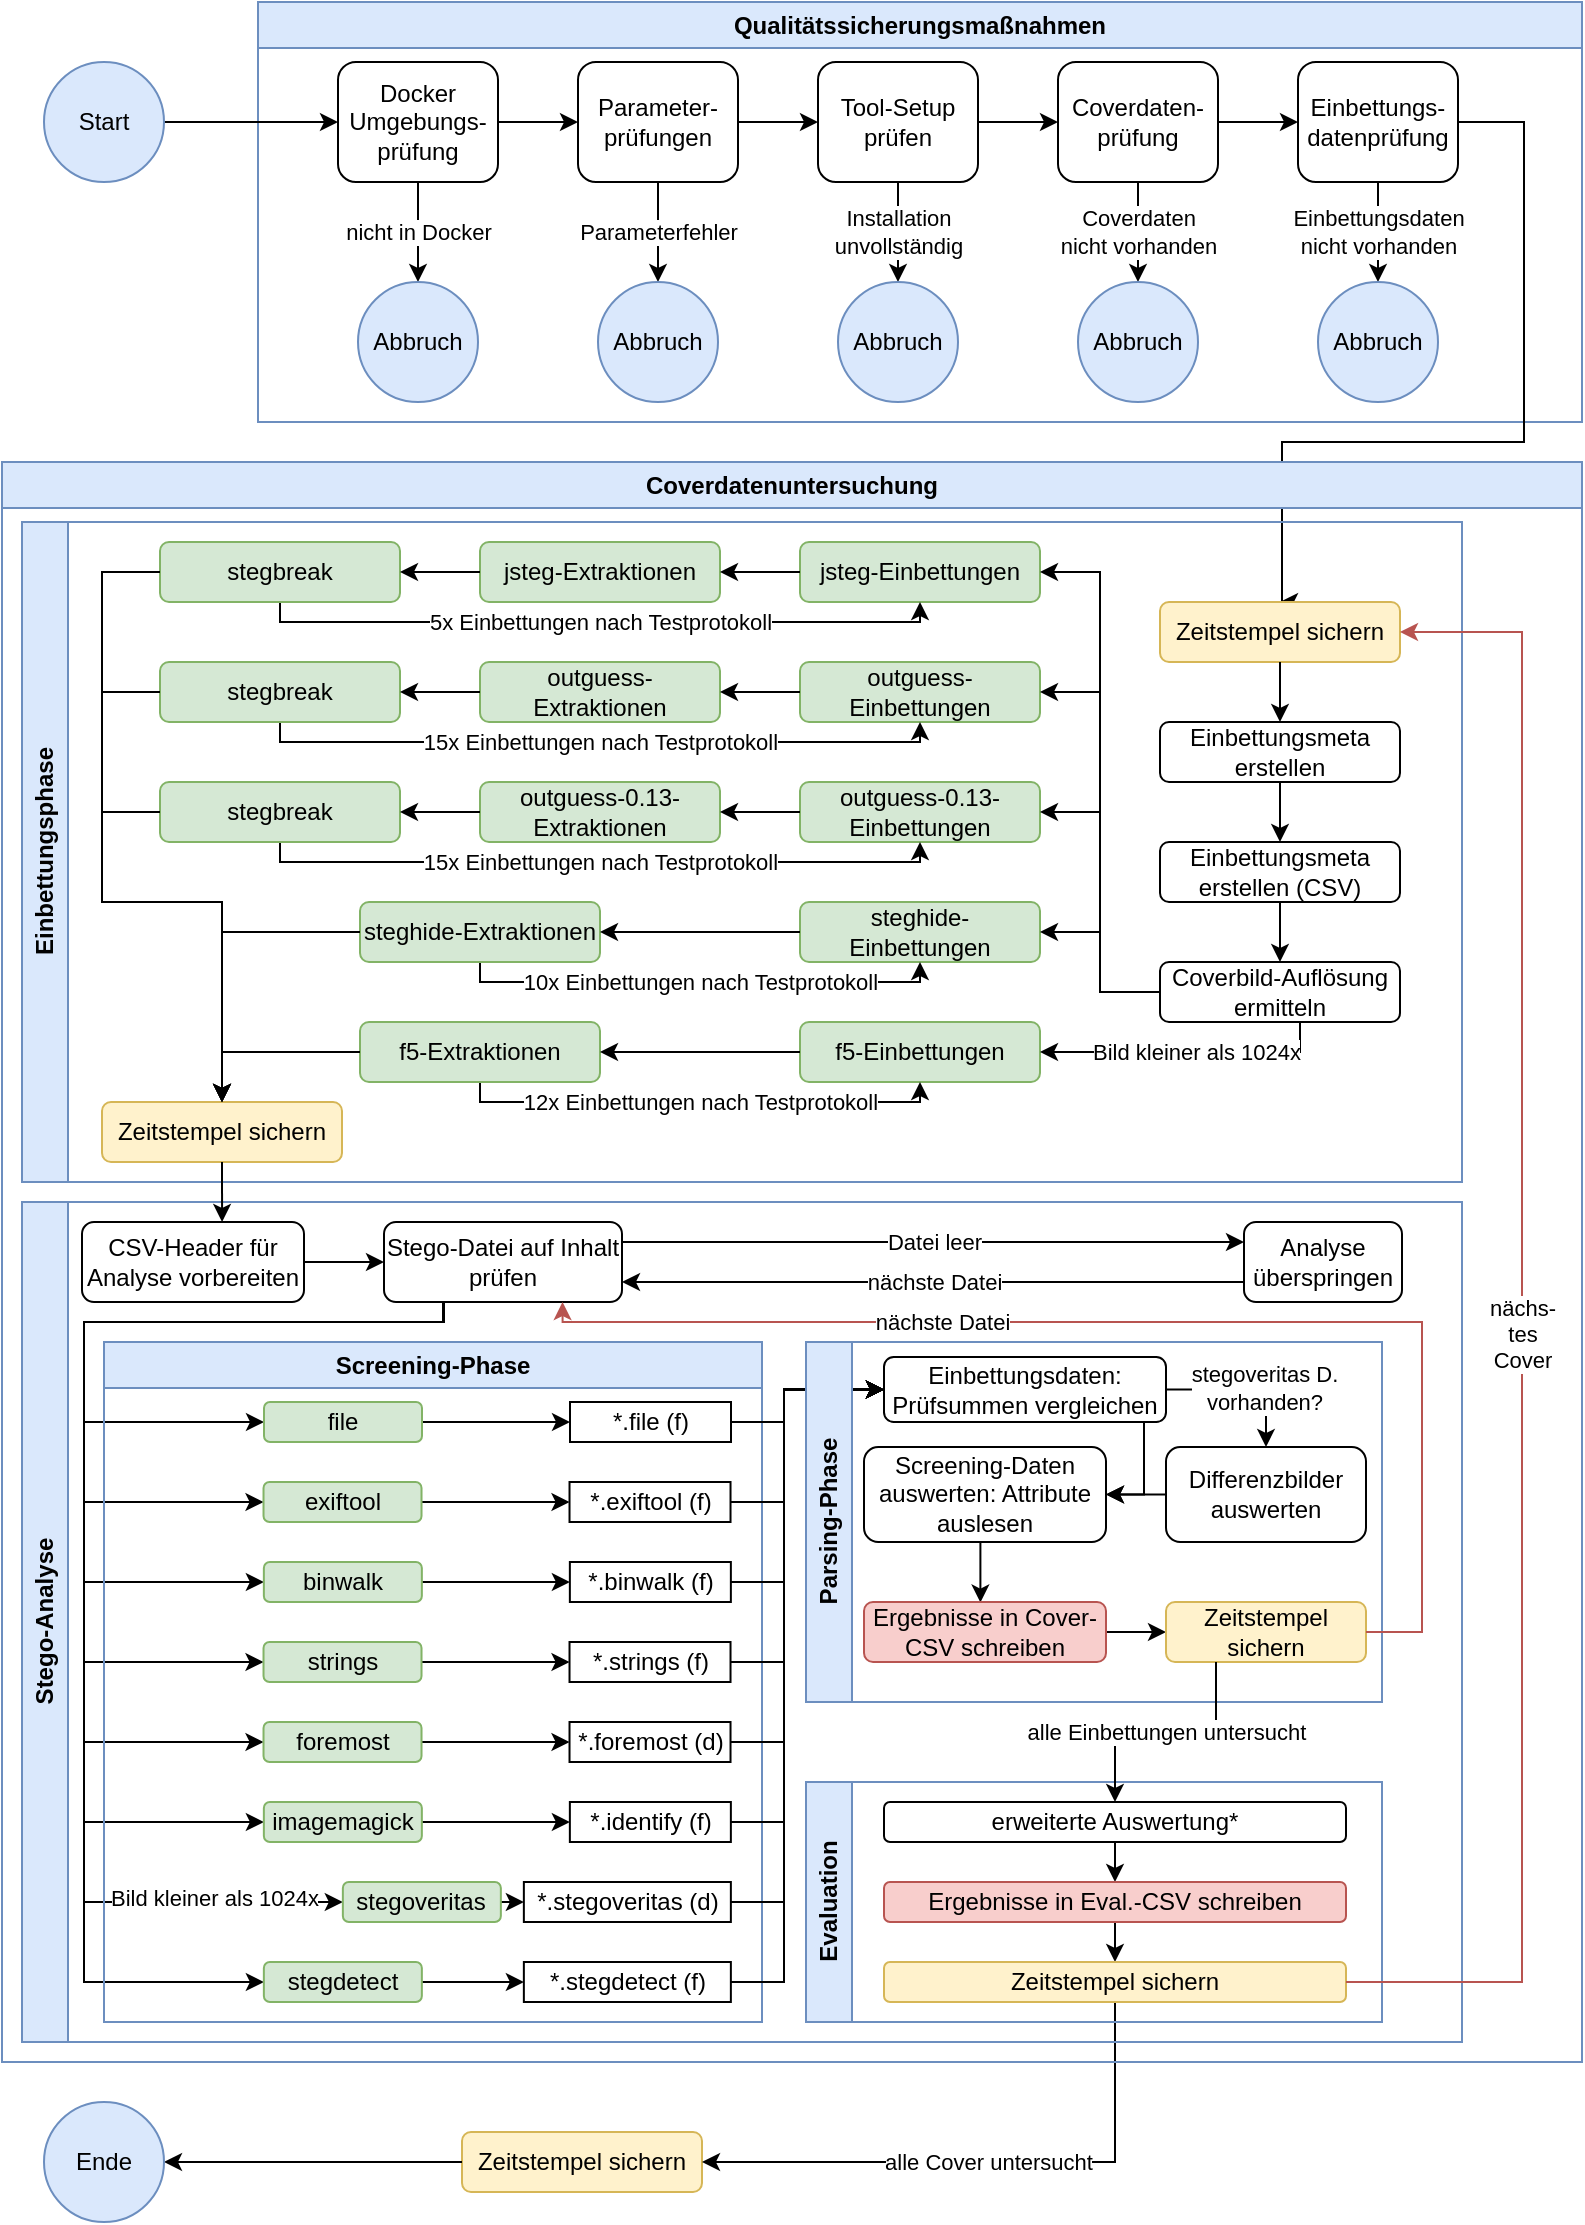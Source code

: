 <mxfile version="20.6.0" type="github">
  <diagram id="C5RBs43oDa-KdzZeNtuy" name="Page-1">
    <mxGraphModel dx="1139" dy="918" grid="1" gridSize="10" guides="1" tooltips="1" connect="1" arrows="1" fold="1" page="1" pageScale="1" pageWidth="827" pageHeight="1169" math="0" shadow="0">
      <root>
        <mxCell id="WIyWlLk6GJQsqaUBKTNV-0" />
        <mxCell id="WIyWlLk6GJQsqaUBKTNV-1" parent="WIyWlLk6GJQsqaUBKTNV-0" />
        <mxCell id="hyNuw_h5IcWthA8tWcbj-4" value="Qualitätssicherungsmaßnahmen" style="swimlane;whiteSpace=wrap;html=1;labelBackgroundColor=none;fillColor=#dae8fc;strokeColor=#6c8ebf;" parent="WIyWlLk6GJQsqaUBKTNV-1" vertex="1">
          <mxGeometry x="147" y="20" width="662" height="210" as="geometry" />
        </mxCell>
        <mxCell id="hyNuw_h5IcWthA8tWcbj-13" style="edgeStyle=orthogonalEdgeStyle;rounded=0;orthogonalLoop=1;jettySize=auto;html=1;exitX=1;exitY=0.5;exitDx=0;exitDy=0;entryX=0;entryY=0.5;entryDx=0;entryDy=0;" parent="hyNuw_h5IcWthA8tWcbj-4" source="hyNuw_h5IcWthA8tWcbj-6" target="hyNuw_h5IcWthA8tWcbj-7" edge="1">
          <mxGeometry relative="1" as="geometry" />
        </mxCell>
        <mxCell id="hyNuw_h5IcWthA8tWcbj-23" value="nicht in Docker" style="edgeStyle=orthogonalEdgeStyle;rounded=0;orthogonalLoop=1;jettySize=auto;html=1;exitX=0.5;exitY=1;exitDx=0;exitDy=0;entryX=0.5;entryY=0;entryDx=0;entryDy=0;" parent="hyNuw_h5IcWthA8tWcbj-4" source="hyNuw_h5IcWthA8tWcbj-6" target="hyNuw_h5IcWthA8tWcbj-17" edge="1">
          <mxGeometry relative="1" as="geometry" />
        </mxCell>
        <mxCell id="hyNuw_h5IcWthA8tWcbj-6" value="&lt;div&gt;Docker&lt;/div&gt;&lt;div&gt;Umgebungs-prüfung&lt;/div&gt;" style="rounded=1;whiteSpace=wrap;html=1;labelBackgroundColor=none;" parent="hyNuw_h5IcWthA8tWcbj-4" vertex="1">
          <mxGeometry x="40" y="30" width="80" height="60" as="geometry" />
        </mxCell>
        <mxCell id="hyNuw_h5IcWthA8tWcbj-14" style="edgeStyle=orthogonalEdgeStyle;rounded=0;orthogonalLoop=1;jettySize=auto;html=1;exitX=1;exitY=0.5;exitDx=0;exitDy=0;entryX=0;entryY=0.5;entryDx=0;entryDy=0;" parent="hyNuw_h5IcWthA8tWcbj-4" source="hyNuw_h5IcWthA8tWcbj-7" target="hyNuw_h5IcWthA8tWcbj-8" edge="1">
          <mxGeometry relative="1" as="geometry" />
        </mxCell>
        <mxCell id="hyNuw_h5IcWthA8tWcbj-24" value="Parameterfehler" style="edgeStyle=orthogonalEdgeStyle;rounded=0;orthogonalLoop=1;jettySize=auto;html=1;exitX=0.5;exitY=1;exitDx=0;exitDy=0;entryX=0.5;entryY=0;entryDx=0;entryDy=0;" parent="hyNuw_h5IcWthA8tWcbj-4" source="hyNuw_h5IcWthA8tWcbj-7" target="hyNuw_h5IcWthA8tWcbj-18" edge="1">
          <mxGeometry relative="1" as="geometry" />
        </mxCell>
        <mxCell id="hyNuw_h5IcWthA8tWcbj-7" value="&lt;div&gt;Parameter-&lt;/div&gt;&lt;div&gt;prüfungen&lt;br&gt;&lt;/div&gt;" style="rounded=1;whiteSpace=wrap;html=1;labelBackgroundColor=none;" parent="hyNuw_h5IcWthA8tWcbj-4" vertex="1">
          <mxGeometry x="160" y="30" width="80" height="60" as="geometry" />
        </mxCell>
        <mxCell id="hyNuw_h5IcWthA8tWcbj-15" style="edgeStyle=orthogonalEdgeStyle;rounded=0;orthogonalLoop=1;jettySize=auto;html=1;exitX=1;exitY=0.5;exitDx=0;exitDy=0;entryX=0;entryY=0.5;entryDx=0;entryDy=0;" parent="hyNuw_h5IcWthA8tWcbj-4" source="hyNuw_h5IcWthA8tWcbj-8" target="hyNuw_h5IcWthA8tWcbj-10" edge="1">
          <mxGeometry relative="1" as="geometry" />
        </mxCell>
        <mxCell id="hyNuw_h5IcWthA8tWcbj-25" value="&lt;div&gt;Installation&lt;/div&gt;&lt;div&gt;unvollständig&lt;/div&gt;" style="edgeStyle=orthogonalEdgeStyle;rounded=0;orthogonalLoop=1;jettySize=auto;html=1;exitX=0.5;exitY=1;exitDx=0;exitDy=0;entryX=0.5;entryY=0;entryDx=0;entryDy=0;" parent="hyNuw_h5IcWthA8tWcbj-4" source="hyNuw_h5IcWthA8tWcbj-8" target="hyNuw_h5IcWthA8tWcbj-19" edge="1">
          <mxGeometry relative="1" as="geometry" />
        </mxCell>
        <mxCell id="hyNuw_h5IcWthA8tWcbj-8" value="&lt;div&gt;Tool-Setup&lt;/div&gt;&lt;div&gt;prüfen&lt;br&gt;&lt;/div&gt;" style="rounded=1;whiteSpace=wrap;html=1;labelBackgroundColor=none;" parent="hyNuw_h5IcWthA8tWcbj-4" vertex="1">
          <mxGeometry x="280" y="30" width="80" height="60" as="geometry" />
        </mxCell>
        <mxCell id="hyNuw_h5IcWthA8tWcbj-16" style="edgeStyle=orthogonalEdgeStyle;rounded=0;orthogonalLoop=1;jettySize=auto;html=1;exitX=1;exitY=0.5;exitDx=0;exitDy=0;entryX=0;entryY=0.5;entryDx=0;entryDy=0;" parent="hyNuw_h5IcWthA8tWcbj-4" source="hyNuw_h5IcWthA8tWcbj-10" target="hyNuw_h5IcWthA8tWcbj-12" edge="1">
          <mxGeometry relative="1" as="geometry" />
        </mxCell>
        <mxCell id="hyNuw_h5IcWthA8tWcbj-26" value="&lt;div&gt;Coverdaten&lt;/div&gt;&lt;div&gt;nicht vorhanden&lt;/div&gt;" style="edgeStyle=orthogonalEdgeStyle;rounded=0;orthogonalLoop=1;jettySize=auto;html=1;exitX=0.5;exitY=1;exitDx=0;exitDy=0;" parent="hyNuw_h5IcWthA8tWcbj-4" source="hyNuw_h5IcWthA8tWcbj-10" target="hyNuw_h5IcWthA8tWcbj-20" edge="1">
          <mxGeometry relative="1" as="geometry" />
        </mxCell>
        <mxCell id="hyNuw_h5IcWthA8tWcbj-10" value="Coverdaten-prüfung" style="rounded=1;whiteSpace=wrap;html=1;labelBackgroundColor=none;" parent="hyNuw_h5IcWthA8tWcbj-4" vertex="1">
          <mxGeometry x="400" y="30" width="80" height="60" as="geometry" />
        </mxCell>
        <mxCell id="hyNuw_h5IcWthA8tWcbj-27" value="&lt;div&gt;Einbettungsdaten&lt;/div&gt;&lt;div&gt;nicht vorhanden&lt;br&gt;&lt;/div&gt;" style="edgeStyle=orthogonalEdgeStyle;rounded=0;orthogonalLoop=1;jettySize=auto;html=1;exitX=0.5;exitY=1;exitDx=0;exitDy=0;" parent="hyNuw_h5IcWthA8tWcbj-4" source="hyNuw_h5IcWthA8tWcbj-12" target="hyNuw_h5IcWthA8tWcbj-22" edge="1">
          <mxGeometry relative="1" as="geometry" />
        </mxCell>
        <mxCell id="hyNuw_h5IcWthA8tWcbj-12" value="Einbettungs-datenprüfung" style="rounded=1;whiteSpace=wrap;html=1;labelBackgroundColor=none;" parent="hyNuw_h5IcWthA8tWcbj-4" vertex="1">
          <mxGeometry x="520" y="30" width="80" height="60" as="geometry" />
        </mxCell>
        <mxCell id="hyNuw_h5IcWthA8tWcbj-17" value="Abbruch" style="ellipse;whiteSpace=wrap;html=1;aspect=fixed;labelBackgroundColor=none;fillColor=#dae8fc;strokeColor=#6c8ebf;" parent="hyNuw_h5IcWthA8tWcbj-4" vertex="1">
          <mxGeometry x="50" y="140" width="60" height="60" as="geometry" />
        </mxCell>
        <mxCell id="hyNuw_h5IcWthA8tWcbj-18" value="Abbruch" style="ellipse;whiteSpace=wrap;html=1;aspect=fixed;labelBackgroundColor=none;fillColor=#dae8fc;strokeColor=#6c8ebf;" parent="hyNuw_h5IcWthA8tWcbj-4" vertex="1">
          <mxGeometry x="170" y="140" width="60" height="60" as="geometry" />
        </mxCell>
        <mxCell id="hyNuw_h5IcWthA8tWcbj-19" value="Abbruch" style="ellipse;whiteSpace=wrap;html=1;aspect=fixed;labelBackgroundColor=none;fillColor=#dae8fc;strokeColor=#6c8ebf;" parent="hyNuw_h5IcWthA8tWcbj-4" vertex="1">
          <mxGeometry x="290" y="140" width="60" height="60" as="geometry" />
        </mxCell>
        <mxCell id="hyNuw_h5IcWthA8tWcbj-20" value="Abbruch" style="ellipse;whiteSpace=wrap;html=1;aspect=fixed;labelBackgroundColor=none;fillColor=#dae8fc;strokeColor=#6c8ebf;" parent="hyNuw_h5IcWthA8tWcbj-4" vertex="1">
          <mxGeometry x="410" y="140" width="60" height="60" as="geometry" />
        </mxCell>
        <mxCell id="hyNuw_h5IcWthA8tWcbj-22" value="Abbruch" style="ellipse;whiteSpace=wrap;html=1;aspect=fixed;labelBackgroundColor=none;fillColor=#dae8fc;strokeColor=#6c8ebf;" parent="hyNuw_h5IcWthA8tWcbj-4" vertex="1">
          <mxGeometry x="530" y="140" width="60" height="60" as="geometry" />
        </mxCell>
        <mxCell id="hyNuw_h5IcWthA8tWcbj-21" style="edgeStyle=orthogonalEdgeStyle;rounded=0;orthogonalLoop=1;jettySize=auto;html=1;exitX=1;exitY=0.5;exitDx=0;exitDy=0;" parent="WIyWlLk6GJQsqaUBKTNV-1" source="hyNuw_h5IcWthA8tWcbj-5" target="hyNuw_h5IcWthA8tWcbj-6" edge="1">
          <mxGeometry relative="1" as="geometry" />
        </mxCell>
        <mxCell id="hyNuw_h5IcWthA8tWcbj-5" value="Start" style="ellipse;whiteSpace=wrap;html=1;aspect=fixed;labelBackgroundColor=none;fillColor=#dae8fc;strokeColor=#6c8ebf;" parent="WIyWlLk6GJQsqaUBKTNV-1" vertex="1">
          <mxGeometry x="40" y="50" width="60" height="60" as="geometry" />
        </mxCell>
        <mxCell id="hyNuw_h5IcWthA8tWcbj-198" style="edgeStyle=orthogonalEdgeStyle;rounded=0;orthogonalLoop=1;jettySize=auto;html=1;exitX=1;exitY=0.5;exitDx=0;exitDy=0;entryX=0.5;entryY=0;entryDx=0;entryDy=0;" parent="WIyWlLk6GJQsqaUBKTNV-1" source="hyNuw_h5IcWthA8tWcbj-12" target="hyNuw_h5IcWthA8tWcbj-61" edge="1">
          <mxGeometry relative="1" as="geometry">
            <Array as="points">
              <mxPoint x="780" y="80" />
              <mxPoint x="780" y="240" />
              <mxPoint x="659" y="240" />
              <mxPoint x="659" y="320" />
            </Array>
          </mxGeometry>
        </mxCell>
        <mxCell id="WewTrEesmVj5u4PLalwO-15" value="Zeitstempel sichern" style="rounded=1;whiteSpace=wrap;html=1;labelBackgroundColor=none;fillColor=#fff2cc;strokeColor=#d6b656;" parent="WIyWlLk6GJQsqaUBKTNV-1" vertex="1">
          <mxGeometry x="249" y="1085" width="120" height="30" as="geometry" />
        </mxCell>
        <mxCell id="WewTrEesmVj5u4PLalwO-6" value="alle Cover untersucht" style="edgeStyle=orthogonalEdgeStyle;rounded=0;orthogonalLoop=1;jettySize=auto;html=1;exitX=0.5;exitY=1;exitDx=0;exitDy=0;entryX=1;entryY=0.5;entryDx=0;entryDy=0;" parent="WIyWlLk6GJQsqaUBKTNV-1" source="WewTrEesmVj5u4PLalwO-19" target="WewTrEesmVj5u4PLalwO-15" edge="1">
          <mxGeometry relative="1" as="geometry">
            <mxPoint x="669" y="1080" as="targetPoint" />
          </mxGeometry>
        </mxCell>
        <mxCell id="WewTrEesmVj5u4PLalwO-18" style="edgeStyle=orthogonalEdgeStyle;rounded=0;orthogonalLoop=1;jettySize=auto;html=1;exitX=0;exitY=0.5;exitDx=0;exitDy=0;entryX=1;entryY=0.5;entryDx=0;entryDy=0;" parent="WIyWlLk6GJQsqaUBKTNV-1" source="WewTrEesmVj5u4PLalwO-15" target="WewTrEesmVj5u4PLalwO-14" edge="1">
          <mxGeometry relative="1" as="geometry" />
        </mxCell>
        <mxCell id="WewTrEesmVj5u4PLalwO-14" value="Ende" style="ellipse;whiteSpace=wrap;html=1;aspect=fixed;labelBackgroundColor=none;fillColor=#dae8fc;strokeColor=#6c8ebf;" parent="WIyWlLk6GJQsqaUBKTNV-1" vertex="1">
          <mxGeometry x="40" y="1070" width="60" height="60" as="geometry" />
        </mxCell>
        <mxCell id="vXFPKHHiwN_5Qlb1fXxH-2" value="Coverdatenuntersuchung" style="swimlane;whiteSpace=wrap;html=1;fillColor=#dae8fc;strokeColor=#6c8ebf;" vertex="1" parent="WIyWlLk6GJQsqaUBKTNV-1">
          <mxGeometry x="19" y="250" width="790" height="800" as="geometry" />
        </mxCell>
        <mxCell id="hyNuw_h5IcWthA8tWcbj-108" value="Stego-Analyse" style="swimlane;horizontal=0;whiteSpace=wrap;html=1;labelBackgroundColor=none;startSize=23;fillColor=#dae8fc;strokeColor=#6c8ebf;" parent="vXFPKHHiwN_5Qlb1fXxH-2" vertex="1">
          <mxGeometry x="10" y="370" width="720" height="420" as="geometry" />
        </mxCell>
        <mxCell id="hyNuw_h5IcWthA8tWcbj-125" style="edgeStyle=orthogonalEdgeStyle;rounded=0;orthogonalLoop=1;jettySize=auto;html=1;exitX=1;exitY=0.5;exitDx=0;exitDy=0;entryX=0;entryY=0.5;entryDx=0;entryDy=0;" parent="hyNuw_h5IcWthA8tWcbj-108" source="hyNuw_h5IcWthA8tWcbj-118" target="hyNuw_h5IcWthA8tWcbj-120" edge="1">
          <mxGeometry relative="1" as="geometry" />
        </mxCell>
        <mxCell id="hyNuw_h5IcWthA8tWcbj-118" value="&lt;div&gt;CSV-Header für Analyse vorbereiten&lt;/div&gt;" style="rounded=1;whiteSpace=wrap;html=1;labelBackgroundColor=none;" parent="hyNuw_h5IcWthA8tWcbj-108" vertex="1">
          <mxGeometry x="30" y="10" width="111" height="40" as="geometry" />
        </mxCell>
        <mxCell id="hyNuw_h5IcWthA8tWcbj-130" value="Datei leer" style="edgeStyle=orthogonalEdgeStyle;rounded=0;orthogonalLoop=1;jettySize=auto;html=1;exitX=1;exitY=0.25;exitDx=0;exitDy=0;entryX=0;entryY=0.25;entryDx=0;entryDy=0;" parent="hyNuw_h5IcWthA8tWcbj-108" source="hyNuw_h5IcWthA8tWcbj-120" target="hyNuw_h5IcWthA8tWcbj-128" edge="1">
          <mxGeometry relative="1" as="geometry" />
        </mxCell>
        <mxCell id="hyNuw_h5IcWthA8tWcbj-170" style="edgeStyle=orthogonalEdgeStyle;rounded=0;orthogonalLoop=1;jettySize=auto;html=1;exitX=0.25;exitY=1;exitDx=0;exitDy=0;entryX=0;entryY=0.5;entryDx=0;entryDy=0;" parent="hyNuw_h5IcWthA8tWcbj-108" source="hyNuw_h5IcWthA8tWcbj-120" target="hyNuw_h5IcWthA8tWcbj-158" edge="1">
          <mxGeometry relative="1" as="geometry">
            <Array as="points">
              <mxPoint x="211" y="60" />
              <mxPoint x="31" y="60" />
              <mxPoint x="31" y="110" />
            </Array>
          </mxGeometry>
        </mxCell>
        <mxCell id="hyNuw_h5IcWthA8tWcbj-171" style="edgeStyle=orthogonalEdgeStyle;rounded=0;orthogonalLoop=1;jettySize=auto;html=1;exitX=0.25;exitY=1;exitDx=0;exitDy=0;entryX=0;entryY=0.5;entryDx=0;entryDy=0;" parent="hyNuw_h5IcWthA8tWcbj-108" source="hyNuw_h5IcWthA8tWcbj-120" target="hyNuw_h5IcWthA8tWcbj-159" edge="1">
          <mxGeometry relative="1" as="geometry">
            <Array as="points">
              <mxPoint x="211" y="60" />
              <mxPoint x="31" y="60" />
              <mxPoint x="31" y="150" />
            </Array>
          </mxGeometry>
        </mxCell>
        <mxCell id="hyNuw_h5IcWthA8tWcbj-172" style="edgeStyle=orthogonalEdgeStyle;rounded=0;orthogonalLoop=1;jettySize=auto;html=1;exitX=0.25;exitY=1;exitDx=0;exitDy=0;entryX=0;entryY=0.5;entryDx=0;entryDy=0;" parent="hyNuw_h5IcWthA8tWcbj-108" source="hyNuw_h5IcWthA8tWcbj-120" target="hyNuw_h5IcWthA8tWcbj-160" edge="1">
          <mxGeometry relative="1" as="geometry">
            <Array as="points">
              <mxPoint x="211" y="60" />
              <mxPoint x="31" y="60" />
              <mxPoint x="31" y="190" />
            </Array>
          </mxGeometry>
        </mxCell>
        <mxCell id="hyNuw_h5IcWthA8tWcbj-173" style="edgeStyle=orthogonalEdgeStyle;rounded=0;orthogonalLoop=1;jettySize=auto;html=1;exitX=0.25;exitY=1;exitDx=0;exitDy=0;entryX=0;entryY=0.5;entryDx=0;entryDy=0;" parent="hyNuw_h5IcWthA8tWcbj-108" source="hyNuw_h5IcWthA8tWcbj-120" target="hyNuw_h5IcWthA8tWcbj-161" edge="1">
          <mxGeometry relative="1" as="geometry">
            <Array as="points">
              <mxPoint x="211" y="60" />
              <mxPoint x="31" y="60" />
              <mxPoint x="31" y="230" />
            </Array>
          </mxGeometry>
        </mxCell>
        <mxCell id="hyNuw_h5IcWthA8tWcbj-174" style="edgeStyle=orthogonalEdgeStyle;rounded=0;orthogonalLoop=1;jettySize=auto;html=1;exitX=0.25;exitY=1;exitDx=0;exitDy=0;entryX=0;entryY=0.5;entryDx=0;entryDy=0;" parent="hyNuw_h5IcWthA8tWcbj-108" source="hyNuw_h5IcWthA8tWcbj-120" target="hyNuw_h5IcWthA8tWcbj-162" edge="1">
          <mxGeometry relative="1" as="geometry">
            <Array as="points">
              <mxPoint x="211" y="60" />
              <mxPoint x="31" y="60" />
              <mxPoint x="31" y="270" />
            </Array>
          </mxGeometry>
        </mxCell>
        <mxCell id="hyNuw_h5IcWthA8tWcbj-175" style="edgeStyle=orthogonalEdgeStyle;rounded=0;orthogonalLoop=1;jettySize=auto;html=1;exitX=0.25;exitY=1;exitDx=0;exitDy=0;entryX=0;entryY=0.5;entryDx=0;entryDy=0;" parent="hyNuw_h5IcWthA8tWcbj-108" source="hyNuw_h5IcWthA8tWcbj-120" target="hyNuw_h5IcWthA8tWcbj-163" edge="1">
          <mxGeometry relative="1" as="geometry">
            <Array as="points">
              <mxPoint x="211" y="60" />
              <mxPoint x="31" y="60" />
              <mxPoint x="31" y="310" />
            </Array>
          </mxGeometry>
        </mxCell>
        <mxCell id="hyNuw_h5IcWthA8tWcbj-176" style="edgeStyle=orthogonalEdgeStyle;rounded=0;orthogonalLoop=1;jettySize=auto;html=1;exitX=0.25;exitY=1;exitDx=0;exitDy=0;entryX=0;entryY=0.5;entryDx=0;entryDy=0;" parent="hyNuw_h5IcWthA8tWcbj-108" source="hyNuw_h5IcWthA8tWcbj-120" target="hyNuw_h5IcWthA8tWcbj-164" edge="1">
          <mxGeometry relative="1" as="geometry">
            <Array as="points">
              <mxPoint x="211" y="60" />
              <mxPoint x="31" y="60" />
              <mxPoint x="31" y="350" />
              <mxPoint x="160" y="350" />
            </Array>
          </mxGeometry>
        </mxCell>
        <mxCell id="hyNuw_h5IcWthA8tWcbj-178" value="Bild kleiner als 1024x" style="edgeLabel;html=1;align=center;verticalAlign=middle;resizable=0;points=[];" parent="hyNuw_h5IcWthA8tWcbj-176" vertex="1" connectable="0">
          <mxGeometry x="0.601" relative="1" as="geometry">
            <mxPoint x="57" y="-2" as="offset" />
          </mxGeometry>
        </mxCell>
        <mxCell id="hyNuw_h5IcWthA8tWcbj-177" style="edgeStyle=orthogonalEdgeStyle;rounded=0;orthogonalLoop=1;jettySize=auto;html=1;exitX=0.25;exitY=1;exitDx=0;exitDy=0;entryX=0;entryY=0.5;entryDx=0;entryDy=0;" parent="hyNuw_h5IcWthA8tWcbj-108" source="hyNuw_h5IcWthA8tWcbj-120" target="hyNuw_h5IcWthA8tWcbj-165" edge="1">
          <mxGeometry relative="1" as="geometry">
            <Array as="points">
              <mxPoint x="211" y="60" />
              <mxPoint x="31" y="60" />
              <mxPoint x="31" y="390" />
            </Array>
          </mxGeometry>
        </mxCell>
        <mxCell id="hyNuw_h5IcWthA8tWcbj-120" value="Stego-Datei auf Inhalt prüfen" style="rounded=1;whiteSpace=wrap;html=1;labelBackgroundColor=none;" parent="hyNuw_h5IcWthA8tWcbj-108" vertex="1">
          <mxGeometry x="181" y="10" width="119" height="40" as="geometry" />
        </mxCell>
        <mxCell id="hyNuw_h5IcWthA8tWcbj-131" value="nächste Datei" style="edgeStyle=orthogonalEdgeStyle;rounded=0;orthogonalLoop=1;jettySize=auto;html=1;exitX=0;exitY=0.75;exitDx=0;exitDy=0;entryX=1;entryY=0.75;entryDx=0;entryDy=0;" parent="hyNuw_h5IcWthA8tWcbj-108" source="hyNuw_h5IcWthA8tWcbj-128" target="hyNuw_h5IcWthA8tWcbj-120" edge="1">
          <mxGeometry relative="1" as="geometry" />
        </mxCell>
        <mxCell id="hyNuw_h5IcWthA8tWcbj-128" value="Analyse überspringen" style="rounded=1;whiteSpace=wrap;html=1;labelBackgroundColor=none;" parent="hyNuw_h5IcWthA8tWcbj-108" vertex="1">
          <mxGeometry x="611" y="10" width="79" height="40" as="geometry" />
        </mxCell>
        <mxCell id="hyNuw_h5IcWthA8tWcbj-157" value="Screening-Phase" style="swimlane;whiteSpace=wrap;html=1;labelBackgroundColor=none;fillColor=#dae8fc;strokeColor=#6c8ebf;" parent="hyNuw_h5IcWthA8tWcbj-108" vertex="1">
          <mxGeometry x="41" y="70" width="329" height="340" as="geometry" />
        </mxCell>
        <mxCell id="hyNuw_h5IcWthA8tWcbj-180" style="edgeStyle=orthogonalEdgeStyle;rounded=0;orthogonalLoop=1;jettySize=auto;html=1;exitX=1;exitY=0.5;exitDx=0;exitDy=0;entryX=0;entryY=0.5;entryDx=0;entryDy=0;" parent="hyNuw_h5IcWthA8tWcbj-157" source="hyNuw_h5IcWthA8tWcbj-158" target="hyNuw_h5IcWthA8tWcbj-179" edge="1">
          <mxGeometry relative="1" as="geometry" />
        </mxCell>
        <mxCell id="hyNuw_h5IcWthA8tWcbj-158" value="file" style="rounded=1;whiteSpace=wrap;html=1;labelBackgroundColor=none;fillColor=#d5e8d4;strokeColor=#82b366;" parent="hyNuw_h5IcWthA8tWcbj-157" vertex="1">
          <mxGeometry x="80" y="30" width="79" height="20" as="geometry" />
        </mxCell>
        <mxCell id="hyNuw_h5IcWthA8tWcbj-184" style="edgeStyle=orthogonalEdgeStyle;rounded=0;orthogonalLoop=1;jettySize=auto;html=1;exitX=1;exitY=0.5;exitDx=0;exitDy=0;entryX=0;entryY=0.5;entryDx=0;entryDy=0;" parent="hyNuw_h5IcWthA8tWcbj-157" source="hyNuw_h5IcWthA8tWcbj-159" target="hyNuw_h5IcWthA8tWcbj-181" edge="1">
          <mxGeometry relative="1" as="geometry" />
        </mxCell>
        <mxCell id="hyNuw_h5IcWthA8tWcbj-159" value="exiftool" style="rounded=1;whiteSpace=wrap;html=1;labelBackgroundColor=none;fillColor=#d5e8d4;strokeColor=#82b366;" parent="hyNuw_h5IcWthA8tWcbj-157" vertex="1">
          <mxGeometry x="79.76" y="70" width="79" height="20" as="geometry" />
        </mxCell>
        <mxCell id="hyNuw_h5IcWthA8tWcbj-185" style="edgeStyle=orthogonalEdgeStyle;rounded=0;orthogonalLoop=1;jettySize=auto;html=1;exitX=1;exitY=0.5;exitDx=0;exitDy=0;entryX=0;entryY=0.5;entryDx=0;entryDy=0;" parent="hyNuw_h5IcWthA8tWcbj-157" source="hyNuw_h5IcWthA8tWcbj-160" target="hyNuw_h5IcWthA8tWcbj-182" edge="1">
          <mxGeometry relative="1" as="geometry" />
        </mxCell>
        <mxCell id="hyNuw_h5IcWthA8tWcbj-160" value="binwalk" style="rounded=1;whiteSpace=wrap;html=1;labelBackgroundColor=none;fillColor=#d5e8d4;strokeColor=#82b366;" parent="hyNuw_h5IcWthA8tWcbj-157" vertex="1">
          <mxGeometry x="79.93" y="110" width="79" height="20" as="geometry" />
        </mxCell>
        <mxCell id="hyNuw_h5IcWthA8tWcbj-186" style="edgeStyle=orthogonalEdgeStyle;rounded=0;orthogonalLoop=1;jettySize=auto;html=1;exitX=1;exitY=0.5;exitDx=0;exitDy=0;entryX=0;entryY=0.5;entryDx=0;entryDy=0;" parent="hyNuw_h5IcWthA8tWcbj-157" source="hyNuw_h5IcWthA8tWcbj-161" target="hyNuw_h5IcWthA8tWcbj-183" edge="1">
          <mxGeometry relative="1" as="geometry" />
        </mxCell>
        <mxCell id="hyNuw_h5IcWthA8tWcbj-161" value="strings" style="rounded=1;whiteSpace=wrap;html=1;labelBackgroundColor=none;fillColor=#d5e8d4;strokeColor=#82b366;" parent="hyNuw_h5IcWthA8tWcbj-157" vertex="1">
          <mxGeometry x="79.76" y="150" width="79" height="20" as="geometry" />
        </mxCell>
        <mxCell id="hyNuw_h5IcWthA8tWcbj-188" style="edgeStyle=orthogonalEdgeStyle;rounded=0;orthogonalLoop=1;jettySize=auto;html=1;exitX=1;exitY=0.5;exitDx=0;exitDy=0;entryX=0;entryY=0.5;entryDx=0;entryDy=0;" parent="hyNuw_h5IcWthA8tWcbj-157" source="hyNuw_h5IcWthA8tWcbj-162" target="hyNuw_h5IcWthA8tWcbj-187" edge="1">
          <mxGeometry relative="1" as="geometry" />
        </mxCell>
        <mxCell id="hyNuw_h5IcWthA8tWcbj-162" value="foremost" style="rounded=1;whiteSpace=wrap;html=1;labelBackgroundColor=none;fillColor=#d5e8d4;strokeColor=#82b366;" parent="hyNuw_h5IcWthA8tWcbj-157" vertex="1">
          <mxGeometry x="79.76" y="190" width="79" height="20" as="geometry" />
        </mxCell>
        <mxCell id="hyNuw_h5IcWthA8tWcbj-190" style="edgeStyle=orthogonalEdgeStyle;rounded=0;orthogonalLoop=1;jettySize=auto;html=1;exitX=1;exitY=0.5;exitDx=0;exitDy=0;entryX=0;entryY=0.5;entryDx=0;entryDy=0;" parent="hyNuw_h5IcWthA8tWcbj-157" source="hyNuw_h5IcWthA8tWcbj-163" target="hyNuw_h5IcWthA8tWcbj-189" edge="1">
          <mxGeometry relative="1" as="geometry" />
        </mxCell>
        <mxCell id="hyNuw_h5IcWthA8tWcbj-163" value="imagemagick" style="rounded=1;whiteSpace=wrap;html=1;labelBackgroundColor=none;fillColor=#d5e8d4;strokeColor=#82b366;" parent="hyNuw_h5IcWthA8tWcbj-157" vertex="1">
          <mxGeometry x="79.93" y="230" width="79" height="20" as="geometry" />
        </mxCell>
        <mxCell id="hyNuw_h5IcWthA8tWcbj-192" style="edgeStyle=orthogonalEdgeStyle;rounded=0;orthogonalLoop=1;jettySize=auto;html=1;exitX=1;exitY=0.5;exitDx=0;exitDy=0;entryX=0;entryY=0.5;entryDx=0;entryDy=0;" parent="hyNuw_h5IcWthA8tWcbj-157" source="hyNuw_h5IcWthA8tWcbj-164" target="hyNuw_h5IcWthA8tWcbj-191" edge="1">
          <mxGeometry relative="1" as="geometry" />
        </mxCell>
        <mxCell id="hyNuw_h5IcWthA8tWcbj-164" value="stegoveritas" style="rounded=1;whiteSpace=wrap;html=1;labelBackgroundColor=none;fillColor=#d5e8d4;strokeColor=#82b366;" parent="hyNuw_h5IcWthA8tWcbj-157" vertex="1">
          <mxGeometry x="119.43" y="270" width="79" height="20" as="geometry" />
        </mxCell>
        <mxCell id="hyNuw_h5IcWthA8tWcbj-194" style="edgeStyle=orthogonalEdgeStyle;rounded=0;orthogonalLoop=1;jettySize=auto;html=1;exitX=1;exitY=0.5;exitDx=0;exitDy=0;entryX=0;entryY=0.5;entryDx=0;entryDy=0;" parent="hyNuw_h5IcWthA8tWcbj-157" source="hyNuw_h5IcWthA8tWcbj-165" target="hyNuw_h5IcWthA8tWcbj-193" edge="1">
          <mxGeometry relative="1" as="geometry" />
        </mxCell>
        <mxCell id="hyNuw_h5IcWthA8tWcbj-165" value="stegdetect" style="rounded=1;whiteSpace=wrap;html=1;labelBackgroundColor=none;fillColor=#d5e8d4;strokeColor=#82b366;" parent="hyNuw_h5IcWthA8tWcbj-157" vertex="1">
          <mxGeometry x="79.93" y="310" width="79" height="20" as="geometry" />
        </mxCell>
        <mxCell id="hyNuw_h5IcWthA8tWcbj-179" value="*.file (f)" style="rounded=0;whiteSpace=wrap;html=1;labelBackgroundColor=none;" parent="hyNuw_h5IcWthA8tWcbj-157" vertex="1">
          <mxGeometry x="233" y="30" width="80.5" height="20" as="geometry" />
        </mxCell>
        <mxCell id="hyNuw_h5IcWthA8tWcbj-181" value="*.exiftool (f)" style="rounded=0;whiteSpace=wrap;html=1;labelBackgroundColor=none;" parent="hyNuw_h5IcWthA8tWcbj-157" vertex="1">
          <mxGeometry x="232.76" y="70" width="80.5" height="20" as="geometry" />
        </mxCell>
        <mxCell id="hyNuw_h5IcWthA8tWcbj-182" value="*.binwalk (f)" style="rounded=0;whiteSpace=wrap;html=1;labelBackgroundColor=none;" parent="hyNuw_h5IcWthA8tWcbj-157" vertex="1">
          <mxGeometry x="232.93" y="110" width="80.5" height="20" as="geometry" />
        </mxCell>
        <mxCell id="hyNuw_h5IcWthA8tWcbj-183" value="*.strings (f)" style="rounded=0;whiteSpace=wrap;html=1;labelBackgroundColor=none;" parent="hyNuw_h5IcWthA8tWcbj-157" vertex="1">
          <mxGeometry x="232.76" y="150" width="80.5" height="20" as="geometry" />
        </mxCell>
        <mxCell id="hyNuw_h5IcWthA8tWcbj-187" value="*.foremost (d)" style="rounded=0;whiteSpace=wrap;html=1;labelBackgroundColor=none;" parent="hyNuw_h5IcWthA8tWcbj-157" vertex="1">
          <mxGeometry x="232.76" y="190" width="80.5" height="20" as="geometry" />
        </mxCell>
        <mxCell id="hyNuw_h5IcWthA8tWcbj-189" value="*.identify (f)" style="rounded=0;whiteSpace=wrap;html=1;labelBackgroundColor=none;" parent="hyNuw_h5IcWthA8tWcbj-157" vertex="1">
          <mxGeometry x="232.93" y="230" width="80.5" height="20" as="geometry" />
        </mxCell>
        <mxCell id="hyNuw_h5IcWthA8tWcbj-191" value="*.stegoveritas (d)" style="rounded=0;whiteSpace=wrap;html=1;labelBackgroundColor=none;" parent="hyNuw_h5IcWthA8tWcbj-157" vertex="1">
          <mxGeometry x="209.93" y="270" width="103.5" height="20" as="geometry" />
        </mxCell>
        <mxCell id="hyNuw_h5IcWthA8tWcbj-193" value="*.stegdetect (f)" style="rounded=0;whiteSpace=wrap;html=1;labelBackgroundColor=none;" parent="hyNuw_h5IcWthA8tWcbj-157" vertex="1">
          <mxGeometry x="209.93" y="310" width="103.5" height="20" as="geometry" />
        </mxCell>
        <mxCell id="hyNuw_h5IcWthA8tWcbj-210" style="edgeStyle=orthogonalEdgeStyle;rounded=0;orthogonalLoop=1;jettySize=auto;html=1;exitX=1;exitY=0.5;exitDx=0;exitDy=0;entryX=0;entryY=0.5;entryDx=0;entryDy=0;" parent="hyNuw_h5IcWthA8tWcbj-108" source="hyNuw_h5IcWthA8tWcbj-179" target="hyNuw_h5IcWthA8tWcbj-199" edge="1">
          <mxGeometry relative="1" as="geometry">
            <Array as="points">
              <mxPoint x="381" y="110" />
              <mxPoint x="381" y="93" />
            </Array>
          </mxGeometry>
        </mxCell>
        <mxCell id="hyNuw_h5IcWthA8tWcbj-211" style="edgeStyle=orthogonalEdgeStyle;rounded=0;orthogonalLoop=1;jettySize=auto;html=1;exitX=1;exitY=0.5;exitDx=0;exitDy=0;entryX=0;entryY=0.5;entryDx=0;entryDy=0;" parent="hyNuw_h5IcWthA8tWcbj-108" source="hyNuw_h5IcWthA8tWcbj-181" target="hyNuw_h5IcWthA8tWcbj-199" edge="1">
          <mxGeometry relative="1" as="geometry">
            <Array as="points">
              <mxPoint x="381" y="150" />
              <mxPoint x="381" y="94" />
            </Array>
          </mxGeometry>
        </mxCell>
        <mxCell id="hyNuw_h5IcWthA8tWcbj-212" style="edgeStyle=orthogonalEdgeStyle;rounded=0;orthogonalLoop=1;jettySize=auto;html=1;exitX=1;exitY=0.5;exitDx=0;exitDy=0;entryX=0;entryY=0.5;entryDx=0;entryDy=0;" parent="hyNuw_h5IcWthA8tWcbj-108" source="hyNuw_h5IcWthA8tWcbj-182" target="hyNuw_h5IcWthA8tWcbj-199" edge="1">
          <mxGeometry relative="1" as="geometry">
            <Array as="points">
              <mxPoint x="381" y="190" />
              <mxPoint x="381" y="94" />
            </Array>
          </mxGeometry>
        </mxCell>
        <mxCell id="hyNuw_h5IcWthA8tWcbj-213" style="edgeStyle=orthogonalEdgeStyle;rounded=0;orthogonalLoop=1;jettySize=auto;html=1;exitX=1;exitY=0.5;exitDx=0;exitDy=0;entryX=0;entryY=0.5;entryDx=0;entryDy=0;" parent="hyNuw_h5IcWthA8tWcbj-108" source="hyNuw_h5IcWthA8tWcbj-183" target="hyNuw_h5IcWthA8tWcbj-199" edge="1">
          <mxGeometry relative="1" as="geometry">
            <Array as="points">
              <mxPoint x="381" y="230" />
              <mxPoint x="381" y="94" />
            </Array>
          </mxGeometry>
        </mxCell>
        <mxCell id="hyNuw_h5IcWthA8tWcbj-214" style="edgeStyle=orthogonalEdgeStyle;rounded=0;orthogonalLoop=1;jettySize=auto;html=1;exitX=1;exitY=0.5;exitDx=0;exitDy=0;entryX=0;entryY=0.5;entryDx=0;entryDy=0;" parent="hyNuw_h5IcWthA8tWcbj-108" source="hyNuw_h5IcWthA8tWcbj-187" target="hyNuw_h5IcWthA8tWcbj-199" edge="1">
          <mxGeometry relative="1" as="geometry">
            <Array as="points">
              <mxPoint x="381" y="270" />
              <mxPoint x="381" y="94" />
            </Array>
          </mxGeometry>
        </mxCell>
        <mxCell id="hyNuw_h5IcWthA8tWcbj-215" style="edgeStyle=orthogonalEdgeStyle;rounded=0;orthogonalLoop=1;jettySize=auto;html=1;exitX=1;exitY=0.5;exitDx=0;exitDy=0;entryX=0;entryY=0.5;entryDx=0;entryDy=0;" parent="hyNuw_h5IcWthA8tWcbj-108" source="hyNuw_h5IcWthA8tWcbj-189" target="hyNuw_h5IcWthA8tWcbj-199" edge="1">
          <mxGeometry relative="1" as="geometry">
            <Array as="points">
              <mxPoint x="381" y="310" />
              <mxPoint x="381" y="94" />
            </Array>
          </mxGeometry>
        </mxCell>
        <mxCell id="hyNuw_h5IcWthA8tWcbj-216" style="edgeStyle=orthogonalEdgeStyle;rounded=0;orthogonalLoop=1;jettySize=auto;html=1;exitX=1;exitY=0.5;exitDx=0;exitDy=0;entryX=0;entryY=0.5;entryDx=0;entryDy=0;" parent="hyNuw_h5IcWthA8tWcbj-108" source="hyNuw_h5IcWthA8tWcbj-191" target="hyNuw_h5IcWthA8tWcbj-199" edge="1">
          <mxGeometry relative="1" as="geometry">
            <Array as="points">
              <mxPoint x="381" y="350" />
              <mxPoint x="381" y="94" />
            </Array>
          </mxGeometry>
        </mxCell>
        <mxCell id="hyNuw_h5IcWthA8tWcbj-217" style="edgeStyle=orthogonalEdgeStyle;rounded=0;orthogonalLoop=1;jettySize=auto;html=1;exitX=1;exitY=0.5;exitDx=0;exitDy=0;entryX=0;entryY=0.5;entryDx=0;entryDy=0;" parent="hyNuw_h5IcWthA8tWcbj-108" source="hyNuw_h5IcWthA8tWcbj-193" target="hyNuw_h5IcWthA8tWcbj-199" edge="1">
          <mxGeometry relative="1" as="geometry">
            <Array as="points">
              <mxPoint x="381" y="390" />
              <mxPoint x="381" y="94" />
            </Array>
          </mxGeometry>
        </mxCell>
        <mxCell id="hyNuw_h5IcWthA8tWcbj-219" value="&lt;div&gt;Parsing-Phase&lt;/div&gt;" style="swimlane;horizontal=0;whiteSpace=wrap;html=1;labelBackgroundColor=none;fillColor=#dae8fc;strokeColor=#6c8ebf;" parent="hyNuw_h5IcWthA8tWcbj-108" vertex="1">
          <mxGeometry x="392" y="70" width="288" height="180" as="geometry" />
        </mxCell>
        <mxCell id="hyNuw_h5IcWthA8tWcbj-221" style="edgeStyle=orthogonalEdgeStyle;rounded=0;orthogonalLoop=1;jettySize=auto;html=1;exitX=1;exitY=0.5;exitDx=0;exitDy=0;entryX=0.5;entryY=0;entryDx=0;entryDy=0;" parent="hyNuw_h5IcWthA8tWcbj-219" source="hyNuw_h5IcWthA8tWcbj-199" target="hyNuw_h5IcWthA8tWcbj-200" edge="1">
          <mxGeometry relative="1" as="geometry" />
        </mxCell>
        <mxCell id="hyNuw_h5IcWthA8tWcbj-222" value="&lt;div&gt;stegoveritas D.&lt;/div&gt;&lt;div&gt;vorhanden?&lt;br&gt;&lt;/div&gt;" style="edgeLabel;html=1;align=center;verticalAlign=middle;resizable=0;points=[];" parent="hyNuw_h5IcWthA8tWcbj-221" vertex="1" connectable="0">
          <mxGeometry x="-0.268" relative="1" as="geometry">
            <mxPoint x="20" y="-1" as="offset" />
          </mxGeometry>
        </mxCell>
        <mxCell id="WewTrEesmVj5u4PLalwO-7" style="edgeStyle=orthogonalEdgeStyle;rounded=0;orthogonalLoop=1;jettySize=auto;html=1;exitX=0.75;exitY=1;exitDx=0;exitDy=0;entryX=1;entryY=0.5;entryDx=0;entryDy=0;" parent="hyNuw_h5IcWthA8tWcbj-219" source="hyNuw_h5IcWthA8tWcbj-199" target="hyNuw_h5IcWthA8tWcbj-206" edge="1">
          <mxGeometry relative="1" as="geometry">
            <Array as="points">
              <mxPoint x="169" y="40" />
              <mxPoint x="169" y="76" />
            </Array>
          </mxGeometry>
        </mxCell>
        <mxCell id="hyNuw_h5IcWthA8tWcbj-199" value="&lt;div&gt;Einbettungsdaten:&lt;br&gt;&lt;/div&gt;&lt;div&gt;Prüfsummen vergleichen&lt;/div&gt;" style="rounded=1;whiteSpace=wrap;html=1;labelBackgroundColor=none;" parent="hyNuw_h5IcWthA8tWcbj-219" vertex="1">
          <mxGeometry x="39" y="7.5" width="141" height="32.5" as="geometry" />
        </mxCell>
        <mxCell id="WewTrEesmVj5u4PLalwO-8" style="edgeStyle=orthogonalEdgeStyle;rounded=0;orthogonalLoop=1;jettySize=auto;html=1;exitX=0;exitY=0.5;exitDx=0;exitDy=0;entryX=1;entryY=0.5;entryDx=0;entryDy=0;" parent="hyNuw_h5IcWthA8tWcbj-219" source="hyNuw_h5IcWthA8tWcbj-200" target="hyNuw_h5IcWthA8tWcbj-206" edge="1">
          <mxGeometry relative="1" as="geometry">
            <Array as="points">
              <mxPoint x="180" y="76" />
            </Array>
          </mxGeometry>
        </mxCell>
        <mxCell id="hyNuw_h5IcWthA8tWcbj-200" value="Differenzbilder auswerten" style="rounded=1;whiteSpace=wrap;html=1;labelBackgroundColor=none;" parent="hyNuw_h5IcWthA8tWcbj-219" vertex="1">
          <mxGeometry x="180" y="52.5" width="100" height="47.5" as="geometry" />
        </mxCell>
        <mxCell id="hyNuw_h5IcWthA8tWcbj-240" style="edgeStyle=orthogonalEdgeStyle;rounded=0;orthogonalLoop=1;jettySize=auto;html=1;exitX=0.5;exitY=1;exitDx=0;exitDy=0;entryX=0.481;entryY=0.01;entryDx=0;entryDy=0;entryPerimeter=0;" parent="hyNuw_h5IcWthA8tWcbj-219" source="hyNuw_h5IcWthA8tWcbj-206" target="hyNuw_h5IcWthA8tWcbj-218" edge="1">
          <mxGeometry relative="1" as="geometry" />
        </mxCell>
        <mxCell id="hyNuw_h5IcWthA8tWcbj-206" value="Screening-Daten auswerten: Attribute auslesen" style="rounded=1;whiteSpace=wrap;html=1;labelBackgroundColor=none;" parent="hyNuw_h5IcWthA8tWcbj-219" vertex="1">
          <mxGeometry x="29" y="52.5" width="121" height="47.5" as="geometry" />
        </mxCell>
        <mxCell id="hyNuw_h5IcWthA8tWcbj-245" style="edgeStyle=orthogonalEdgeStyle;rounded=0;orthogonalLoop=1;jettySize=auto;html=1;exitX=1;exitY=0.5;exitDx=0;exitDy=0;entryX=0;entryY=0.5;entryDx=0;entryDy=0;" parent="hyNuw_h5IcWthA8tWcbj-219" source="hyNuw_h5IcWthA8tWcbj-218" target="hyNuw_h5IcWthA8tWcbj-238" edge="1">
          <mxGeometry relative="1" as="geometry" />
        </mxCell>
        <mxCell id="hyNuw_h5IcWthA8tWcbj-218" value="Ergebnisse in Cover-CSV schreiben" style="rounded=1;whiteSpace=wrap;html=1;labelBackgroundColor=none;fillColor=#f8cecc;strokeColor=#b85450;" parent="hyNuw_h5IcWthA8tWcbj-219" vertex="1">
          <mxGeometry x="29" y="130" width="121" height="30" as="geometry" />
        </mxCell>
        <mxCell id="hyNuw_h5IcWthA8tWcbj-238" value="Zeitstempel sichern" style="rounded=1;whiteSpace=wrap;html=1;labelBackgroundColor=none;fillColor=#fff2cc;strokeColor=#d6b656;" parent="hyNuw_h5IcWthA8tWcbj-219" vertex="1">
          <mxGeometry x="180" y="130" width="100" height="30" as="geometry" />
        </mxCell>
        <mxCell id="hyNuw_h5IcWthA8tWcbj-228" style="edgeStyle=orthogonalEdgeStyle;rounded=0;orthogonalLoop=1;jettySize=auto;html=1;entryX=0.75;entryY=1;entryDx=0;entryDy=0;exitX=1;exitY=0.5;exitDx=0;exitDy=0;fillColor=#f8cecc;strokeColor=#b85450;" parent="hyNuw_h5IcWthA8tWcbj-108" source="hyNuw_h5IcWthA8tWcbj-238" target="hyNuw_h5IcWthA8tWcbj-120" edge="1">
          <mxGeometry relative="1" as="geometry">
            <mxPoint x="641" y="200" as="sourcePoint" />
            <Array as="points">
              <mxPoint x="700" y="215" />
              <mxPoint x="700" y="60" />
              <mxPoint x="270" y="60" />
            </Array>
          </mxGeometry>
        </mxCell>
        <mxCell id="hyNuw_h5IcWthA8tWcbj-229" value="nächste Datei" style="edgeLabel;html=1;align=center;verticalAlign=middle;resizable=0;points=[];" parent="hyNuw_h5IcWthA8tWcbj-228" vertex="1" connectable="0">
          <mxGeometry x="0.39" relative="1" as="geometry">
            <mxPoint x="10" as="offset" />
          </mxGeometry>
        </mxCell>
        <mxCell id="hyNuw_h5IcWthA8tWcbj-230" value="Evaluation" style="swimlane;horizontal=0;whiteSpace=wrap;html=1;labelBackgroundColor=none;startSize=23;fillColor=#dae8fc;strokeColor=#6c8ebf;" parent="hyNuw_h5IcWthA8tWcbj-108" vertex="1">
          <mxGeometry x="392" y="290" width="288" height="120" as="geometry" />
        </mxCell>
        <mxCell id="hyNuw_h5IcWthA8tWcbj-246" style="edgeStyle=orthogonalEdgeStyle;rounded=0;orthogonalLoop=1;jettySize=auto;html=1;exitX=0.5;exitY=1;exitDx=0;exitDy=0;entryX=0.5;entryY=0;entryDx=0;entryDy=0;" parent="hyNuw_h5IcWthA8tWcbj-230" source="hyNuw_h5IcWthA8tWcbj-231" target="hyNuw_h5IcWthA8tWcbj-244" edge="1">
          <mxGeometry relative="1" as="geometry" />
        </mxCell>
        <mxCell id="hyNuw_h5IcWthA8tWcbj-231" value="erweiterte Auswertung*" style="rounded=1;whiteSpace=wrap;html=1;labelBackgroundColor=none;" parent="hyNuw_h5IcWthA8tWcbj-230" vertex="1">
          <mxGeometry x="39" y="10" width="231" height="20" as="geometry" />
        </mxCell>
        <mxCell id="WewTrEesmVj5u4PLalwO-20" style="edgeStyle=orthogonalEdgeStyle;rounded=0;orthogonalLoop=1;jettySize=auto;html=1;exitX=0.5;exitY=1;exitDx=0;exitDy=0;entryX=0.5;entryY=0;entryDx=0;entryDy=0;" parent="hyNuw_h5IcWthA8tWcbj-230" source="hyNuw_h5IcWthA8tWcbj-244" target="WewTrEesmVj5u4PLalwO-19" edge="1">
          <mxGeometry relative="1" as="geometry" />
        </mxCell>
        <mxCell id="hyNuw_h5IcWthA8tWcbj-244" value="Ergebnisse in Eval.-CSV schreiben" style="rounded=1;whiteSpace=wrap;html=1;labelBackgroundColor=none;fillColor=#f8cecc;strokeColor=#b85450;" parent="hyNuw_h5IcWthA8tWcbj-230" vertex="1">
          <mxGeometry x="39" y="50" width="231" height="20" as="geometry" />
        </mxCell>
        <mxCell id="WewTrEesmVj5u4PLalwO-19" value="Zeitstempel sichern" style="rounded=1;whiteSpace=wrap;html=1;labelBackgroundColor=none;fillColor=#fff2cc;strokeColor=#d6b656;" parent="hyNuw_h5IcWthA8tWcbj-230" vertex="1">
          <mxGeometry x="39" y="90" width="231" height="20" as="geometry" />
        </mxCell>
        <mxCell id="WewTrEesmVj5u4PLalwO-13" value="alle Einbettungen untersucht" style="edgeStyle=orthogonalEdgeStyle;rounded=0;orthogonalLoop=1;jettySize=auto;html=1;exitX=0.25;exitY=1;exitDx=0;exitDy=0;entryX=0.5;entryY=0;entryDx=0;entryDy=0;" parent="hyNuw_h5IcWthA8tWcbj-108" source="hyNuw_h5IcWthA8tWcbj-238" target="hyNuw_h5IcWthA8tWcbj-231" edge="1">
          <mxGeometry relative="1" as="geometry" />
        </mxCell>
        <mxCell id="vXFPKHHiwN_5Qlb1fXxH-0" value="Einbettungsphase" style="swimlane;horizontal=0;whiteSpace=wrap;html=1;fillColor=#dae8fc;strokeColor=#6c8ebf;" vertex="1" parent="vXFPKHHiwN_5Qlb1fXxH-2">
          <mxGeometry x="10" y="30" width="720" height="330" as="geometry" />
        </mxCell>
        <mxCell id="hyNuw_h5IcWthA8tWcbj-32" value="jsteg-Einbettungen" style="rounded=1;whiteSpace=wrap;html=1;labelBackgroundColor=none;fillColor=#d5e8d4;strokeColor=#82b366;" parent="vXFPKHHiwN_5Qlb1fXxH-0" vertex="1">
          <mxGeometry x="389" y="10" width="120" height="30" as="geometry" />
        </mxCell>
        <mxCell id="hyNuw_h5IcWthA8tWcbj-33" value="outguess-Einbettungen" style="rounded=1;whiteSpace=wrap;html=1;labelBackgroundColor=none;fillColor=#d5e8d4;strokeColor=#82b366;" parent="vXFPKHHiwN_5Qlb1fXxH-0" vertex="1">
          <mxGeometry x="389" y="70" width="120" height="30" as="geometry" />
        </mxCell>
        <mxCell id="hyNuw_h5IcWthA8tWcbj-34" value="outguess-0.13-Einbettungen" style="rounded=1;whiteSpace=wrap;html=1;labelBackgroundColor=none;fillColor=#d5e8d4;strokeColor=#82b366;" parent="vXFPKHHiwN_5Qlb1fXxH-0" vertex="1">
          <mxGeometry x="389" y="130" width="120" height="30" as="geometry" />
        </mxCell>
        <mxCell id="hyNuw_h5IcWthA8tWcbj-35" value="steghide-Einbettungen" style="rounded=1;whiteSpace=wrap;html=1;labelBackgroundColor=none;fillColor=#d5e8d4;strokeColor=#82b366;" parent="vXFPKHHiwN_5Qlb1fXxH-0" vertex="1">
          <mxGeometry x="389" y="190" width="120" height="30" as="geometry" />
        </mxCell>
        <mxCell id="hyNuw_h5IcWthA8tWcbj-36" value="f5-Einbettungen" style="rounded=1;whiteSpace=wrap;html=1;labelBackgroundColor=none;fillColor=#d5e8d4;strokeColor=#82b366;" parent="vXFPKHHiwN_5Qlb1fXxH-0" vertex="1">
          <mxGeometry x="389" y="250" width="120" height="30" as="geometry" />
        </mxCell>
        <mxCell id="hyNuw_h5IcWthA8tWcbj-37" value="jsteg-Extraktionen" style="rounded=1;whiteSpace=wrap;html=1;labelBackgroundColor=none;fillColor=#d5e8d4;strokeColor=#82b366;" parent="vXFPKHHiwN_5Qlb1fXxH-0" vertex="1">
          <mxGeometry x="229" y="10" width="120" height="30" as="geometry" />
        </mxCell>
        <mxCell id="hyNuw_h5IcWthA8tWcbj-52" style="edgeStyle=orthogonalEdgeStyle;rounded=0;orthogonalLoop=1;jettySize=auto;html=1;exitX=0;exitY=0.5;exitDx=0;exitDy=0;entryX=1;entryY=0.5;entryDx=0;entryDy=0;" parent="vXFPKHHiwN_5Qlb1fXxH-0" source="hyNuw_h5IcWthA8tWcbj-32" target="hyNuw_h5IcWthA8tWcbj-37" edge="1">
          <mxGeometry relative="1" as="geometry" />
        </mxCell>
        <mxCell id="hyNuw_h5IcWthA8tWcbj-38" value="&lt;div&gt;outguess-Extraktionen&lt;/div&gt;" style="rounded=1;whiteSpace=wrap;html=1;labelBackgroundColor=none;fillColor=#d5e8d4;strokeColor=#82b366;" parent="vXFPKHHiwN_5Qlb1fXxH-0" vertex="1">
          <mxGeometry x="229" y="70" width="120" height="30" as="geometry" />
        </mxCell>
        <mxCell id="hyNuw_h5IcWthA8tWcbj-53" style="edgeStyle=orthogonalEdgeStyle;rounded=0;orthogonalLoop=1;jettySize=auto;html=1;exitX=0;exitY=0.5;exitDx=0;exitDy=0;entryX=1;entryY=0.5;entryDx=0;entryDy=0;" parent="vXFPKHHiwN_5Qlb1fXxH-0" source="hyNuw_h5IcWthA8tWcbj-33" target="hyNuw_h5IcWthA8tWcbj-38" edge="1">
          <mxGeometry relative="1" as="geometry" />
        </mxCell>
        <mxCell id="hyNuw_h5IcWthA8tWcbj-39" value="outguess-0.13-Extraktionen" style="rounded=1;whiteSpace=wrap;html=1;labelBackgroundColor=none;fillColor=#d5e8d4;strokeColor=#82b366;" parent="vXFPKHHiwN_5Qlb1fXxH-0" vertex="1">
          <mxGeometry x="229" y="130" width="120" height="30" as="geometry" />
        </mxCell>
        <mxCell id="hyNuw_h5IcWthA8tWcbj-54" style="edgeStyle=orthogonalEdgeStyle;rounded=0;orthogonalLoop=1;jettySize=auto;html=1;exitX=0;exitY=0.5;exitDx=0;exitDy=0;entryX=1;entryY=0.5;entryDx=0;entryDy=0;" parent="vXFPKHHiwN_5Qlb1fXxH-0" source="hyNuw_h5IcWthA8tWcbj-34" target="hyNuw_h5IcWthA8tWcbj-39" edge="1">
          <mxGeometry relative="1" as="geometry" />
        </mxCell>
        <mxCell id="hyNuw_h5IcWthA8tWcbj-99" value="10x Einbettungen nach Testprotokoll" style="edgeStyle=orthogonalEdgeStyle;rounded=0;orthogonalLoop=1;jettySize=auto;html=1;exitX=0.5;exitY=1;exitDx=0;exitDy=0;entryX=0.5;entryY=1;entryDx=0;entryDy=0;" parent="vXFPKHHiwN_5Qlb1fXxH-0" source="hyNuw_h5IcWthA8tWcbj-40" target="hyNuw_h5IcWthA8tWcbj-35" edge="1">
          <mxGeometry relative="1" as="geometry">
            <Array as="points">
              <mxPoint x="229" y="230" />
              <mxPoint x="449" y="230" />
            </Array>
          </mxGeometry>
        </mxCell>
        <mxCell id="hyNuw_h5IcWthA8tWcbj-40" value="steghide-Extraktionen" style="rounded=1;whiteSpace=wrap;html=1;labelBackgroundColor=none;fillColor=#d5e8d4;strokeColor=#82b366;" parent="vXFPKHHiwN_5Qlb1fXxH-0" vertex="1">
          <mxGeometry x="169" y="190" width="120" height="30" as="geometry" />
        </mxCell>
        <mxCell id="hyNuw_h5IcWthA8tWcbj-55" style="edgeStyle=orthogonalEdgeStyle;rounded=0;orthogonalLoop=1;jettySize=auto;html=1;exitX=0;exitY=0.5;exitDx=0;exitDy=0;entryX=1;entryY=0.5;entryDx=0;entryDy=0;" parent="vXFPKHHiwN_5Qlb1fXxH-0" source="hyNuw_h5IcWthA8tWcbj-35" target="hyNuw_h5IcWthA8tWcbj-40" edge="1">
          <mxGeometry relative="1" as="geometry" />
        </mxCell>
        <mxCell id="hyNuw_h5IcWthA8tWcbj-100" value="12x Einbettungen nach Testprotokoll" style="edgeStyle=orthogonalEdgeStyle;rounded=0;orthogonalLoop=1;jettySize=auto;html=1;exitX=0.5;exitY=1;exitDx=0;exitDy=0;entryX=0.5;entryY=1;entryDx=0;entryDy=0;" parent="vXFPKHHiwN_5Qlb1fXxH-0" source="hyNuw_h5IcWthA8tWcbj-41" target="hyNuw_h5IcWthA8tWcbj-36" edge="1">
          <mxGeometry relative="1" as="geometry">
            <Array as="points">
              <mxPoint x="229" y="290" />
              <mxPoint x="449" y="290" />
            </Array>
          </mxGeometry>
        </mxCell>
        <mxCell id="hyNuw_h5IcWthA8tWcbj-41" value="f5-Extraktionen" style="rounded=1;whiteSpace=wrap;html=1;labelBackgroundColor=none;fillColor=#d5e8d4;strokeColor=#82b366;" parent="vXFPKHHiwN_5Qlb1fXxH-0" vertex="1">
          <mxGeometry x="169" y="250" width="120" height="30" as="geometry" />
        </mxCell>
        <mxCell id="hyNuw_h5IcWthA8tWcbj-56" style="edgeStyle=orthogonalEdgeStyle;rounded=0;orthogonalLoop=1;jettySize=auto;html=1;exitX=0;exitY=0.5;exitDx=0;exitDy=0;entryX=1;entryY=0.5;entryDx=0;entryDy=0;" parent="vXFPKHHiwN_5Qlb1fXxH-0" source="hyNuw_h5IcWthA8tWcbj-36" target="hyNuw_h5IcWthA8tWcbj-41" edge="1">
          <mxGeometry relative="1" as="geometry" />
        </mxCell>
        <mxCell id="hyNuw_h5IcWthA8tWcbj-95" value="5x Einbettungen nach Testprotokoll" style="edgeStyle=orthogonalEdgeStyle;rounded=0;orthogonalLoop=1;jettySize=auto;html=1;exitX=0.5;exitY=1;exitDx=0;exitDy=0;entryX=0.5;entryY=1;entryDx=0;entryDy=0;" parent="vXFPKHHiwN_5Qlb1fXxH-0" source="hyNuw_h5IcWthA8tWcbj-57" target="hyNuw_h5IcWthA8tWcbj-32" edge="1">
          <mxGeometry relative="1" as="geometry">
            <Array as="points">
              <mxPoint x="129" y="50" />
              <mxPoint x="449" y="50" />
            </Array>
          </mxGeometry>
        </mxCell>
        <mxCell id="hyNuw_h5IcWthA8tWcbj-57" value="stegbreak" style="rounded=1;whiteSpace=wrap;html=1;labelBackgroundColor=none;fillColor=#d5e8d4;strokeColor=#82b366;" parent="vXFPKHHiwN_5Qlb1fXxH-0" vertex="1">
          <mxGeometry x="69" y="10" width="120" height="30" as="geometry" />
        </mxCell>
        <mxCell id="hyNuw_h5IcWthA8tWcbj-82" style="edgeStyle=orthogonalEdgeStyle;rounded=0;orthogonalLoop=1;jettySize=auto;html=1;exitX=0;exitY=0.5;exitDx=0;exitDy=0;entryX=1;entryY=0.5;entryDx=0;entryDy=0;" parent="vXFPKHHiwN_5Qlb1fXxH-0" source="hyNuw_h5IcWthA8tWcbj-37" target="hyNuw_h5IcWthA8tWcbj-57" edge="1">
          <mxGeometry relative="1" as="geometry" />
        </mxCell>
        <mxCell id="hyNuw_h5IcWthA8tWcbj-96" value="15x Einbettungen nach Testprotokoll" style="edgeStyle=orthogonalEdgeStyle;rounded=0;orthogonalLoop=1;jettySize=auto;html=1;exitX=0.5;exitY=1;exitDx=0;exitDy=0;entryX=0.5;entryY=1;entryDx=0;entryDy=0;" parent="vXFPKHHiwN_5Qlb1fXxH-0" source="hyNuw_h5IcWthA8tWcbj-58" target="hyNuw_h5IcWthA8tWcbj-33" edge="1">
          <mxGeometry relative="1" as="geometry">
            <Array as="points">
              <mxPoint x="129" y="110" />
              <mxPoint x="449" y="110" />
            </Array>
          </mxGeometry>
        </mxCell>
        <mxCell id="hyNuw_h5IcWthA8tWcbj-58" value="stegbreak" style="rounded=1;whiteSpace=wrap;html=1;labelBackgroundColor=none;fillColor=#d5e8d4;strokeColor=#82b366;" parent="vXFPKHHiwN_5Qlb1fXxH-0" vertex="1">
          <mxGeometry x="69" y="70" width="120" height="30" as="geometry" />
        </mxCell>
        <mxCell id="hyNuw_h5IcWthA8tWcbj-83" style="edgeStyle=orthogonalEdgeStyle;rounded=0;orthogonalLoop=1;jettySize=auto;html=1;exitX=0;exitY=0.5;exitDx=0;exitDy=0;entryX=1;entryY=0.5;entryDx=0;entryDy=0;" parent="vXFPKHHiwN_5Qlb1fXxH-0" source="hyNuw_h5IcWthA8tWcbj-38" target="hyNuw_h5IcWthA8tWcbj-58" edge="1">
          <mxGeometry relative="1" as="geometry" />
        </mxCell>
        <mxCell id="hyNuw_h5IcWthA8tWcbj-97" value="15x Einbettungen nach Testprotokoll" style="edgeStyle=orthogonalEdgeStyle;rounded=0;orthogonalLoop=1;jettySize=auto;html=1;exitX=0.5;exitY=1;exitDx=0;exitDy=0;entryX=0.5;entryY=1;entryDx=0;entryDy=0;" parent="vXFPKHHiwN_5Qlb1fXxH-0" source="hyNuw_h5IcWthA8tWcbj-59" target="hyNuw_h5IcWthA8tWcbj-34" edge="1">
          <mxGeometry relative="1" as="geometry">
            <Array as="points">
              <mxPoint x="129" y="170" />
              <mxPoint x="449" y="170" />
            </Array>
          </mxGeometry>
        </mxCell>
        <mxCell id="hyNuw_h5IcWthA8tWcbj-59" value="stegbreak" style="rounded=1;whiteSpace=wrap;html=1;labelBackgroundColor=none;fillColor=#d5e8d4;strokeColor=#82b366;" parent="vXFPKHHiwN_5Qlb1fXxH-0" vertex="1">
          <mxGeometry x="69" y="130" width="120" height="30" as="geometry" />
        </mxCell>
        <mxCell id="hyNuw_h5IcWthA8tWcbj-84" style="edgeStyle=orthogonalEdgeStyle;rounded=0;orthogonalLoop=1;jettySize=auto;html=1;exitX=0;exitY=0.5;exitDx=0;exitDy=0;entryX=1;entryY=0.5;entryDx=0;entryDy=0;" parent="vXFPKHHiwN_5Qlb1fXxH-0" source="hyNuw_h5IcWthA8tWcbj-39" target="hyNuw_h5IcWthA8tWcbj-59" edge="1">
          <mxGeometry relative="1" as="geometry" />
        </mxCell>
        <mxCell id="hyNuw_h5IcWthA8tWcbj-61" value="Zeitstempel sichern" style="rounded=1;whiteSpace=wrap;html=1;labelBackgroundColor=none;fillColor=#fff2cc;strokeColor=#d6b656;" parent="vXFPKHHiwN_5Qlb1fXxH-0" vertex="1">
          <mxGeometry x="569" y="40" width="120" height="30" as="geometry" />
        </mxCell>
        <mxCell id="hyNuw_h5IcWthA8tWcbj-62" value="Einbettungsmeta erstellen" style="rounded=1;whiteSpace=wrap;html=1;labelBackgroundColor=none;" parent="vXFPKHHiwN_5Qlb1fXxH-0" vertex="1">
          <mxGeometry x="569" y="100" width="120" height="30" as="geometry" />
        </mxCell>
        <mxCell id="hyNuw_h5IcWthA8tWcbj-69" style="edgeStyle=orthogonalEdgeStyle;rounded=0;orthogonalLoop=1;jettySize=auto;html=1;exitX=0.5;exitY=1;exitDx=0;exitDy=0;entryX=0.5;entryY=0;entryDx=0;entryDy=0;" parent="vXFPKHHiwN_5Qlb1fXxH-0" source="hyNuw_h5IcWthA8tWcbj-61" target="hyNuw_h5IcWthA8tWcbj-62" edge="1">
          <mxGeometry relative="1" as="geometry" />
        </mxCell>
        <mxCell id="hyNuw_h5IcWthA8tWcbj-63" value="Einbettungsmeta erstellen (CSV)" style="rounded=1;whiteSpace=wrap;html=1;labelBackgroundColor=none;" parent="vXFPKHHiwN_5Qlb1fXxH-0" vertex="1">
          <mxGeometry x="569" y="160" width="120" height="30" as="geometry" />
        </mxCell>
        <mxCell id="hyNuw_h5IcWthA8tWcbj-70" style="edgeStyle=orthogonalEdgeStyle;rounded=0;orthogonalLoop=1;jettySize=auto;html=1;exitX=0.5;exitY=1;exitDx=0;exitDy=0;entryX=0.5;entryY=0;entryDx=0;entryDy=0;" parent="vXFPKHHiwN_5Qlb1fXxH-0" source="hyNuw_h5IcWthA8tWcbj-62" target="hyNuw_h5IcWthA8tWcbj-63" edge="1">
          <mxGeometry relative="1" as="geometry" />
        </mxCell>
        <mxCell id="hyNuw_h5IcWthA8tWcbj-78" style="edgeStyle=orthogonalEdgeStyle;rounded=0;orthogonalLoop=1;jettySize=auto;html=1;exitX=0;exitY=0.5;exitDx=0;exitDy=0;entryX=1;entryY=0.5;entryDx=0;entryDy=0;" parent="vXFPKHHiwN_5Qlb1fXxH-0" source="hyNuw_h5IcWthA8tWcbj-64" target="hyNuw_h5IcWthA8tWcbj-32" edge="1">
          <mxGeometry relative="1" as="geometry" />
        </mxCell>
        <mxCell id="hyNuw_h5IcWthA8tWcbj-79" style="edgeStyle=orthogonalEdgeStyle;rounded=0;orthogonalLoop=1;jettySize=auto;html=1;exitX=0;exitY=0.5;exitDx=0;exitDy=0;entryX=1;entryY=0.5;entryDx=0;entryDy=0;" parent="vXFPKHHiwN_5Qlb1fXxH-0" source="hyNuw_h5IcWthA8tWcbj-64" target="hyNuw_h5IcWthA8tWcbj-33" edge="1">
          <mxGeometry relative="1" as="geometry" />
        </mxCell>
        <mxCell id="hyNuw_h5IcWthA8tWcbj-80" style="edgeStyle=orthogonalEdgeStyle;rounded=0;orthogonalLoop=1;jettySize=auto;html=1;exitX=0;exitY=0.5;exitDx=0;exitDy=0;entryX=1;entryY=0.5;entryDx=0;entryDy=0;" parent="vXFPKHHiwN_5Qlb1fXxH-0" source="hyNuw_h5IcWthA8tWcbj-64" target="hyNuw_h5IcWthA8tWcbj-34" edge="1">
          <mxGeometry relative="1" as="geometry" />
        </mxCell>
        <mxCell id="hyNuw_h5IcWthA8tWcbj-81" style="edgeStyle=orthogonalEdgeStyle;rounded=0;orthogonalLoop=1;jettySize=auto;html=1;exitX=0;exitY=0.5;exitDx=0;exitDy=0;entryX=1;entryY=0.5;entryDx=0;entryDy=0;" parent="vXFPKHHiwN_5Qlb1fXxH-0" source="hyNuw_h5IcWthA8tWcbj-64" target="hyNuw_h5IcWthA8tWcbj-35" edge="1">
          <mxGeometry relative="1" as="geometry" />
        </mxCell>
        <mxCell id="hyNuw_h5IcWthA8tWcbj-197" value="Bild kleiner als 1024x" style="edgeStyle=orthogonalEdgeStyle;rounded=0;orthogonalLoop=1;jettySize=auto;html=1;exitX=0.5;exitY=1;exitDx=0;exitDy=0;entryX=1;entryY=0.5;entryDx=0;entryDy=0;" parent="vXFPKHHiwN_5Qlb1fXxH-0" source="hyNuw_h5IcWthA8tWcbj-64" target="hyNuw_h5IcWthA8tWcbj-36" edge="1">
          <mxGeometry relative="1" as="geometry">
            <Array as="points">
              <mxPoint x="639" y="265" />
            </Array>
          </mxGeometry>
        </mxCell>
        <mxCell id="hyNuw_h5IcWthA8tWcbj-64" value="Coverbild-Auflösung ermitteln" style="rounded=1;whiteSpace=wrap;html=1;labelBackgroundColor=none;" parent="vXFPKHHiwN_5Qlb1fXxH-0" vertex="1">
          <mxGeometry x="569" y="220" width="120" height="30" as="geometry" />
        </mxCell>
        <mxCell id="hyNuw_h5IcWthA8tWcbj-71" style="edgeStyle=orthogonalEdgeStyle;rounded=0;orthogonalLoop=1;jettySize=auto;html=1;exitX=0.5;exitY=1;exitDx=0;exitDy=0;entryX=0.5;entryY=0;entryDx=0;entryDy=0;" parent="vXFPKHHiwN_5Qlb1fXxH-0" source="hyNuw_h5IcWthA8tWcbj-63" target="hyNuw_h5IcWthA8tWcbj-64" edge="1">
          <mxGeometry relative="1" as="geometry" />
        </mxCell>
        <mxCell id="hyNuw_h5IcWthA8tWcbj-101" value="Zeitstempel sichern" style="rounded=1;whiteSpace=wrap;html=1;labelBackgroundColor=none;fillColor=#fff2cc;strokeColor=#d6b656;" parent="vXFPKHHiwN_5Qlb1fXxH-0" vertex="1">
          <mxGeometry x="40" y="290" width="120" height="30" as="geometry" />
        </mxCell>
        <mxCell id="hyNuw_h5IcWthA8tWcbj-105" style="edgeStyle=orthogonalEdgeStyle;rounded=0;orthogonalLoop=1;jettySize=auto;html=1;exitX=0;exitY=0.5;exitDx=0;exitDy=0;entryX=0.5;entryY=0;entryDx=0;entryDy=0;" parent="vXFPKHHiwN_5Qlb1fXxH-0" source="hyNuw_h5IcWthA8tWcbj-40" target="hyNuw_h5IcWthA8tWcbj-101" edge="1">
          <mxGeometry relative="1" as="geometry" />
        </mxCell>
        <mxCell id="hyNuw_h5IcWthA8tWcbj-106" style="edgeStyle=orthogonalEdgeStyle;rounded=0;orthogonalLoop=1;jettySize=auto;html=1;exitX=0;exitY=0.5;exitDx=0;exitDy=0;" parent="vXFPKHHiwN_5Qlb1fXxH-0" source="hyNuw_h5IcWthA8tWcbj-41" target="hyNuw_h5IcWthA8tWcbj-101" edge="1">
          <mxGeometry relative="1" as="geometry" />
        </mxCell>
        <mxCell id="hyNuw_h5IcWthA8tWcbj-112" style="edgeStyle=orthogonalEdgeStyle;rounded=0;orthogonalLoop=1;jettySize=auto;html=1;exitX=0;exitY=0.5;exitDx=0;exitDy=0;entryX=0.5;entryY=0;entryDx=0;entryDy=0;" parent="vXFPKHHiwN_5Qlb1fXxH-0" source="hyNuw_h5IcWthA8tWcbj-57" target="hyNuw_h5IcWthA8tWcbj-101" edge="1">
          <mxGeometry relative="1" as="geometry">
            <Array as="points">
              <mxPoint x="40" y="25" />
              <mxPoint x="40" y="190" />
              <mxPoint x="100" y="190" />
            </Array>
          </mxGeometry>
        </mxCell>
        <mxCell id="hyNuw_h5IcWthA8tWcbj-113" style="edgeStyle=orthogonalEdgeStyle;rounded=0;orthogonalLoop=1;jettySize=auto;html=1;exitX=0;exitY=0.5;exitDx=0;exitDy=0;entryX=0.5;entryY=0;entryDx=0;entryDy=0;" parent="vXFPKHHiwN_5Qlb1fXxH-0" source="hyNuw_h5IcWthA8tWcbj-58" target="hyNuw_h5IcWthA8tWcbj-101" edge="1">
          <mxGeometry relative="1" as="geometry">
            <Array as="points">
              <mxPoint x="40" y="85" />
              <mxPoint x="40" y="190" />
              <mxPoint x="100" y="190" />
            </Array>
          </mxGeometry>
        </mxCell>
        <mxCell id="hyNuw_h5IcWthA8tWcbj-114" style="edgeStyle=orthogonalEdgeStyle;rounded=0;orthogonalLoop=1;jettySize=auto;html=1;exitX=0;exitY=0.5;exitDx=0;exitDy=0;entryX=0.5;entryY=0;entryDx=0;entryDy=0;" parent="vXFPKHHiwN_5Qlb1fXxH-0" source="hyNuw_h5IcWthA8tWcbj-59" target="hyNuw_h5IcWthA8tWcbj-101" edge="1">
          <mxGeometry relative="1" as="geometry">
            <Array as="points">
              <mxPoint x="40" y="145" />
              <mxPoint x="40" y="190" />
              <mxPoint x="100" y="190" />
            </Array>
          </mxGeometry>
        </mxCell>
        <mxCell id="hyNuw_h5IcWthA8tWcbj-237" value="&lt;div&gt;nächs-&lt;/div&gt;&lt;div&gt;tes&lt;/div&gt;&lt;div&gt;Cover&lt;br&gt;&lt;/div&gt;" style="edgeStyle=orthogonalEdgeStyle;rounded=0;orthogonalLoop=1;jettySize=auto;html=1;exitX=1;exitY=0.5;exitDx=0;exitDy=0;entryX=1;entryY=0.5;entryDx=0;entryDy=0;fillColor=#f8cecc;strokeColor=#b85450;" parent="vXFPKHHiwN_5Qlb1fXxH-2" source="WewTrEesmVj5u4PLalwO-19" target="hyNuw_h5IcWthA8tWcbj-61" edge="1">
          <mxGeometry relative="1" as="geometry">
            <mxPoint x="751.5" y="335" as="targetPoint" />
            <Array as="points">
              <mxPoint x="760" y="760" />
              <mxPoint x="760" y="85" />
            </Array>
          </mxGeometry>
        </mxCell>
        <mxCell id="vXFPKHHiwN_5Qlb1fXxH-1" style="edgeStyle=orthogonalEdgeStyle;rounded=0;orthogonalLoop=1;jettySize=auto;html=1;exitX=0.5;exitY=1;exitDx=0;exitDy=0;entryX=0.631;entryY=0;entryDx=0;entryDy=0;entryPerimeter=0;" edge="1" parent="vXFPKHHiwN_5Qlb1fXxH-2" source="hyNuw_h5IcWthA8tWcbj-101" target="hyNuw_h5IcWthA8tWcbj-118">
          <mxGeometry relative="1" as="geometry" />
        </mxCell>
      </root>
    </mxGraphModel>
  </diagram>
</mxfile>
